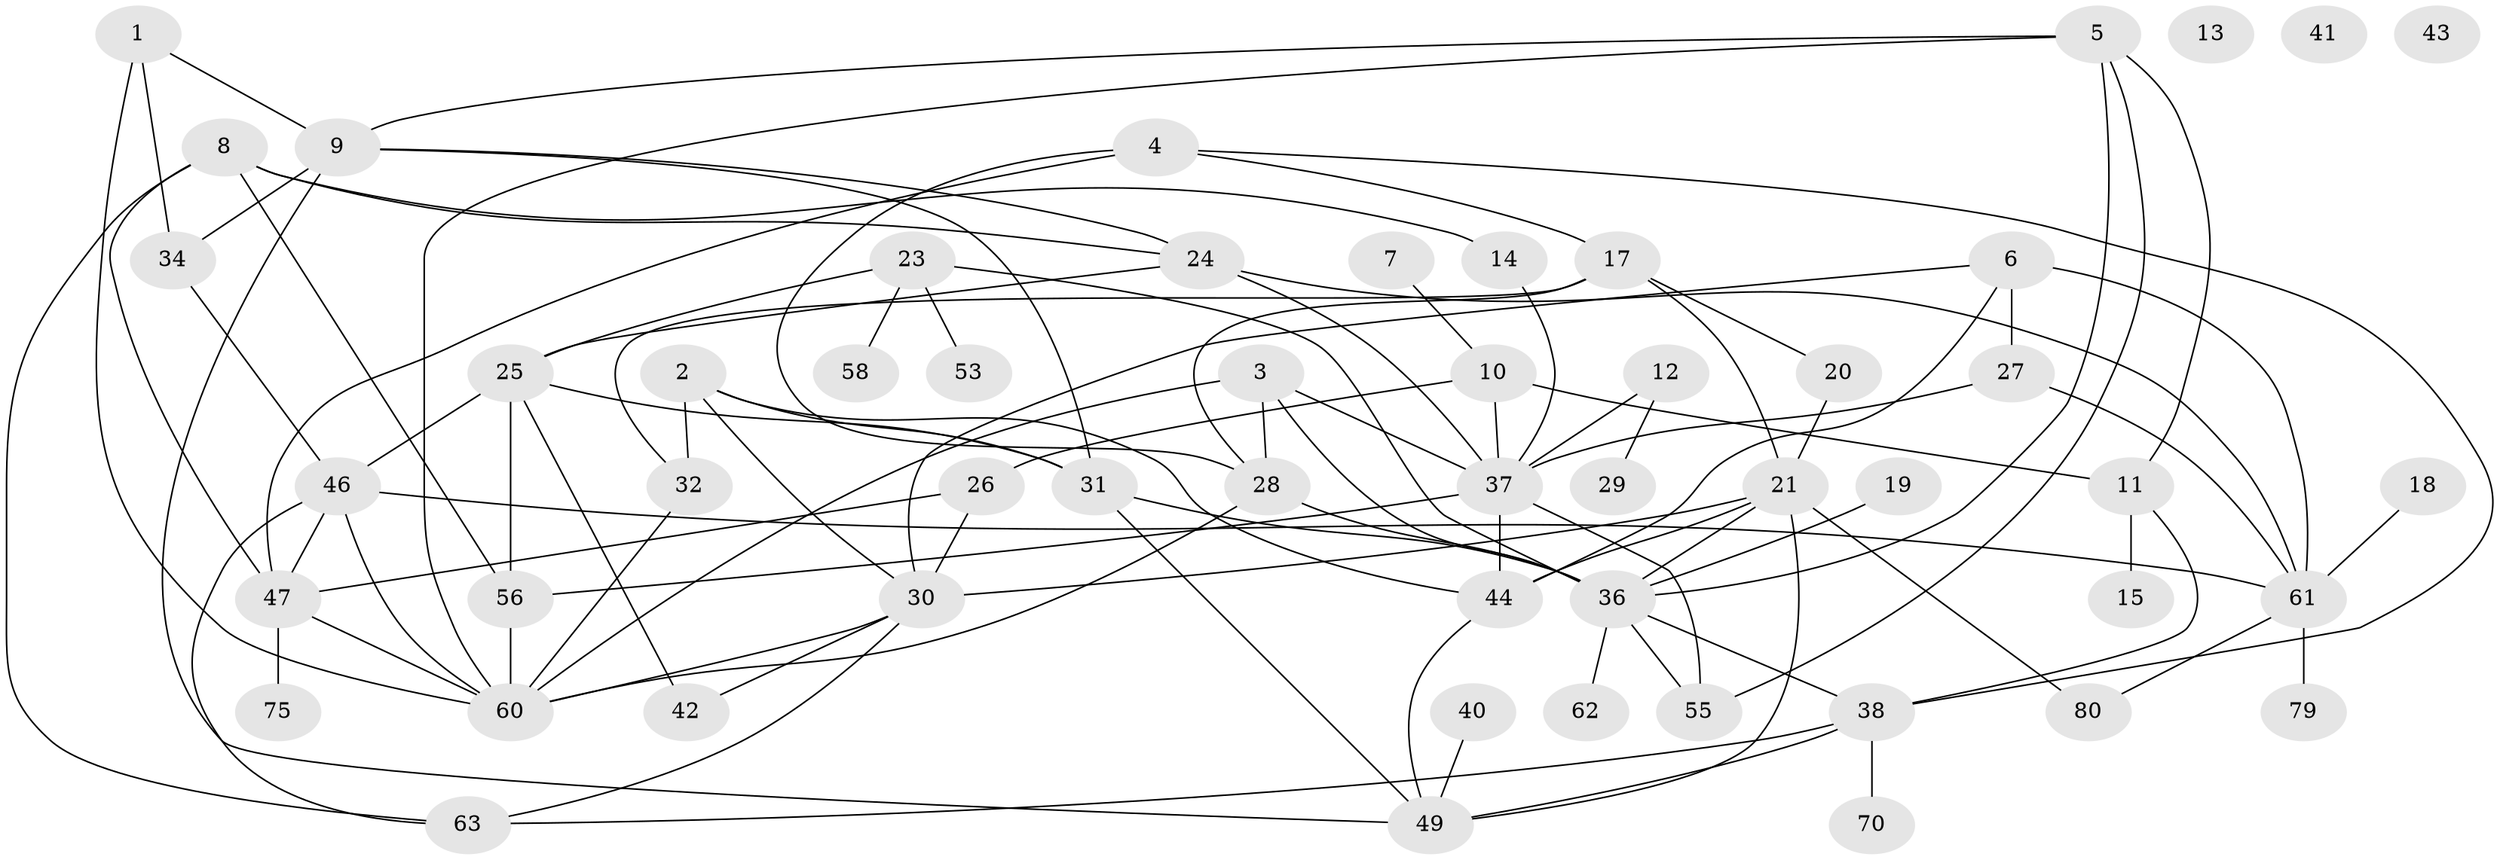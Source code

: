 // original degree distribution, {3: 0.14814814814814814, 5: 0.1728395061728395, 2: 0.19753086419753085, 4: 0.18518518518518517, 1: 0.18518518518518517, 0: 0.037037037037037035, 6: 0.037037037037037035, 9: 0.012345679012345678, 7: 0.024691358024691357}
// Generated by graph-tools (version 1.1) at 2025/41/03/06/25 10:41:20]
// undirected, 54 vertices, 98 edges
graph export_dot {
graph [start="1"]
  node [color=gray90,style=filled];
  1;
  2 [super="+22"];
  3 [super="+16"];
  4 [super="+77"];
  5;
  6 [super="+59"];
  7 [super="+57"];
  8 [super="+72"];
  9 [super="+71"];
  10 [super="+35"];
  11;
  12;
  13;
  14;
  15;
  17 [super="+73"];
  18;
  19 [super="+76"];
  20;
  21 [super="+54"];
  23 [super="+33"];
  24;
  25 [super="+45"];
  26;
  27 [super="+39"];
  28 [super="+78"];
  29;
  30 [super="+51"];
  31;
  32;
  34 [super="+64"];
  36 [super="+48"];
  37 [super="+65"];
  38 [super="+52"];
  40;
  41;
  42;
  43;
  44 [super="+69"];
  46 [super="+50"];
  47 [super="+68"];
  49 [super="+74"];
  53 [super="+67"];
  55;
  56;
  58;
  60 [super="+66"];
  61 [super="+81"];
  62;
  63;
  70;
  75;
  79;
  80;
  1 -- 9;
  1 -- 60;
  1 -- 34;
  2 -- 31;
  2 -- 32;
  2 -- 44;
  2 -- 30;
  3 -- 37;
  3 -- 36;
  3 -- 60;
  3 -- 28;
  4 -- 17;
  4 -- 28;
  4 -- 38;
  4 -- 47;
  5 -- 11;
  5 -- 55;
  5 -- 36;
  5 -- 60;
  5 -- 9;
  6 -- 61 [weight=2];
  6 -- 30;
  6 -- 27;
  6 -- 44;
  7 -- 10;
  8 -- 14;
  8 -- 24;
  8 -- 56;
  8 -- 63;
  8 -- 47;
  9 -- 24;
  9 -- 31;
  9 -- 49;
  9 -- 34;
  10 -- 11;
  10 -- 26;
  10 -- 37;
  11 -- 15;
  11 -- 38;
  12 -- 29;
  12 -- 37;
  14 -- 37;
  17 -- 21;
  17 -- 32;
  17 -- 20;
  17 -- 28;
  18 -- 61;
  19 -- 36;
  20 -- 21;
  21 -- 44;
  21 -- 80;
  21 -- 30;
  21 -- 49;
  21 -- 36;
  23 -- 53;
  23 -- 58;
  23 -- 36;
  23 -- 25;
  24 -- 37;
  24 -- 61;
  24 -- 25;
  25 -- 46;
  25 -- 56;
  25 -- 42;
  25 -- 31;
  26 -- 30;
  26 -- 47 [weight=2];
  27 -- 61;
  27 -- 37;
  28 -- 36;
  28 -- 60;
  30 -- 42;
  30 -- 63;
  30 -- 60;
  31 -- 36;
  31 -- 49;
  32 -- 60;
  34 -- 46;
  36 -- 62;
  36 -- 38;
  36 -- 55;
  37 -- 55;
  37 -- 56;
  37 -- 44;
  38 -- 70;
  38 -- 49;
  38 -- 63;
  40 -- 49;
  44 -- 49;
  46 -- 61;
  46 -- 60;
  46 -- 63;
  46 -- 47;
  47 -- 75;
  47 -- 60;
  56 -- 60;
  61 -- 79;
  61 -- 80;
}
